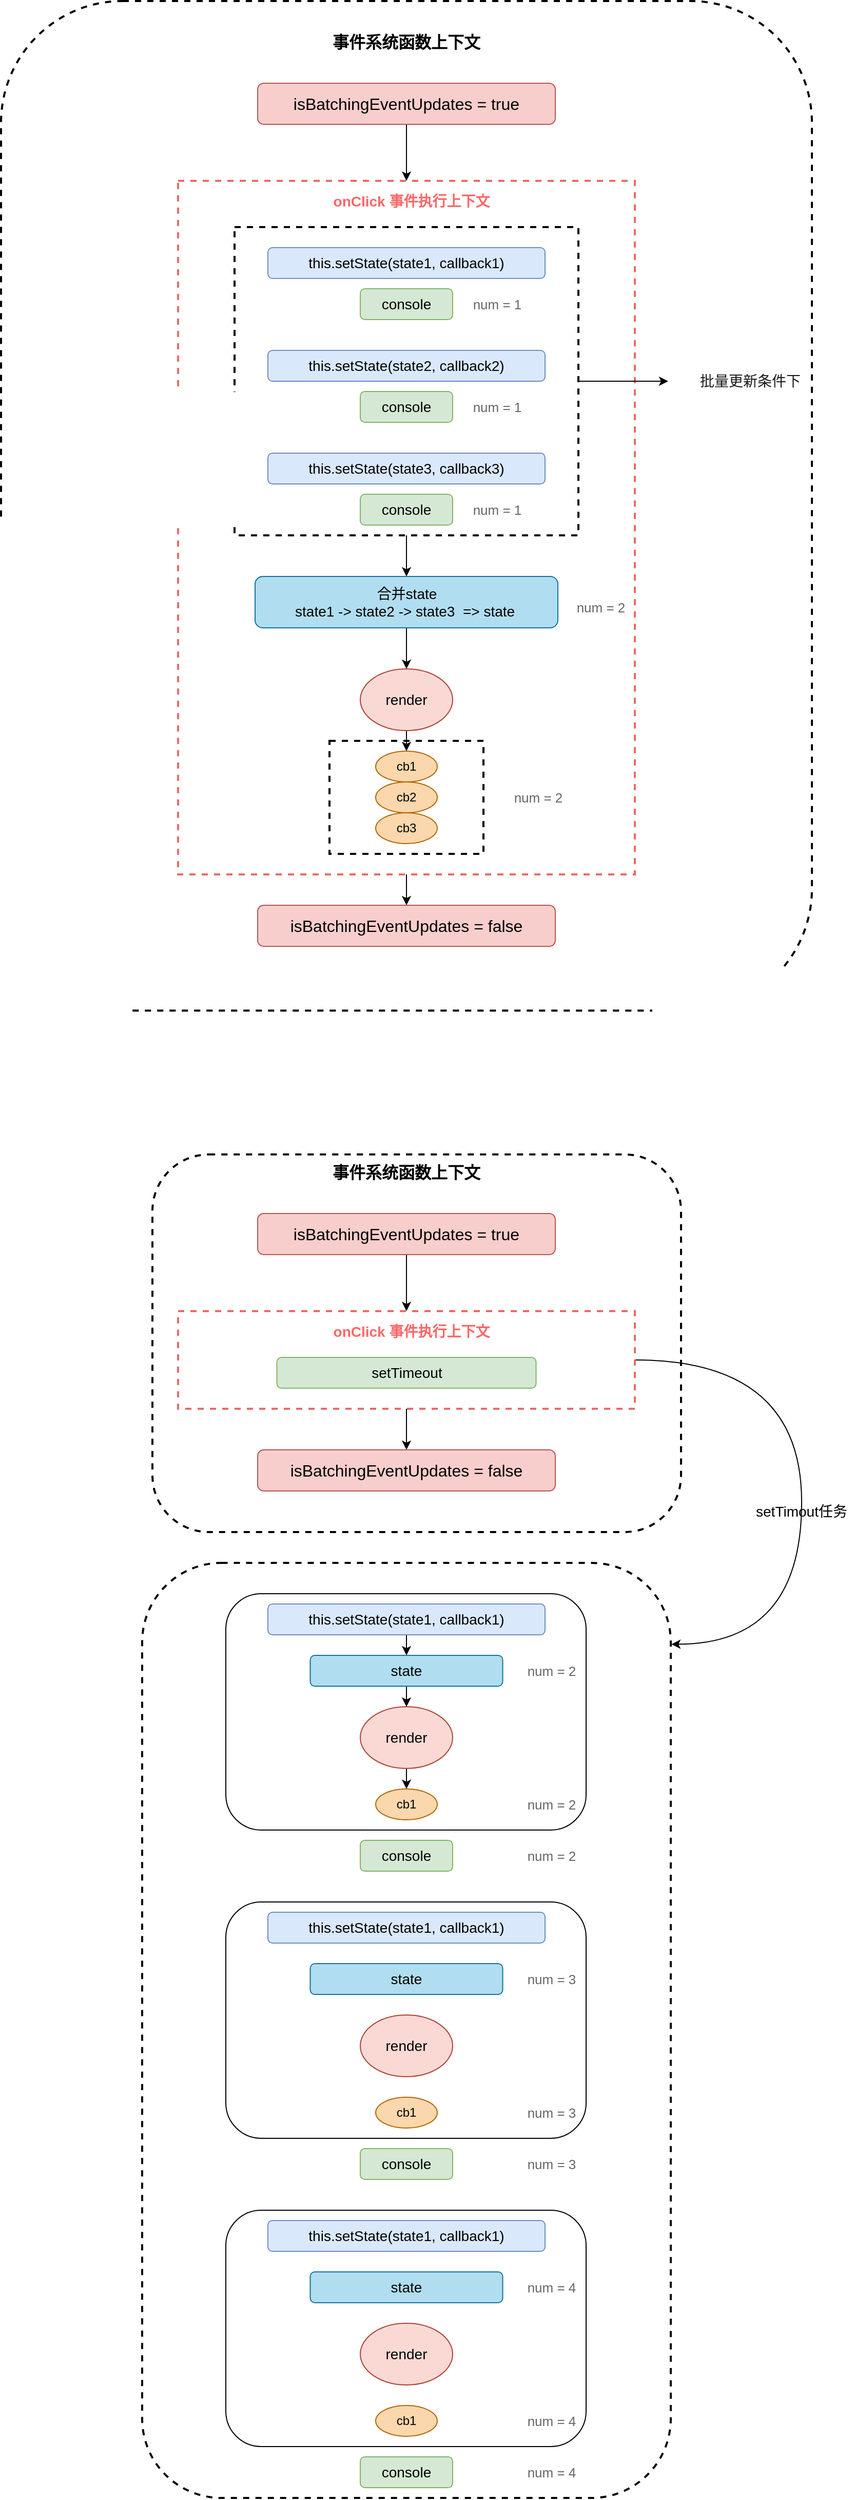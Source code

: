 <mxfile version="14.9.4" type="github">
  <diagram id="gWv8p2fRBi3BSQbaY7EZ" name="Page-1">
    <mxGraphModel dx="946" dy="527" grid="1" gridSize="10" guides="1" tooltips="1" connect="1" arrows="1" fold="1" page="1" pageScale="1" pageWidth="1654" pageHeight="2336" math="0" shadow="0">
      <root>
        <mxCell id="0" />
        <mxCell id="1" parent="0" />
        <mxCell id="49LW0W7c4GUoR5V6cft--33" value="" style="rounded=1;whiteSpace=wrap;html=1;dashed=1;fontSize=13;strokeWidth=2;fillColor=none;" vertex="1" parent="1">
          <mxGeometry x="257.5" y="1272.5" width="515" height="367.5" as="geometry" />
        </mxCell>
        <mxCell id="49LW0W7c4GUoR5V6cft--1" value="" style="rounded=1;whiteSpace=wrap;html=1;dashed=1;fontSize=13;strokeWidth=2;fillColor=none;" vertex="1" parent="1">
          <mxGeometry x="247.5" y="1670" width="515" height="910" as="geometry" />
        </mxCell>
        <mxCell id="49LW0W7c4GUoR5V6cft--41" value="" style="rounded=1;whiteSpace=wrap;html=1;fillColor=none;" vertex="1" parent="1">
          <mxGeometry x="329" y="1700" width="351" height="230" as="geometry" />
        </mxCell>
        <mxCell id="-TRdZXpyqSL2OUfW8DLA-36" value="" style="rounded=0;whiteSpace=wrap;html=1;dashed=1;fontSize=13;strokeWidth=2;fillColor=none;" parent="1" vertex="1">
          <mxGeometry x="430" y="870" width="150" height="110" as="geometry" />
        </mxCell>
        <mxCell id="49LW0W7c4GUoR5V6cft--70" style="edgeStyle=orthogonalEdgeStyle;rounded=0;orthogonalLoop=1;jettySize=auto;html=1;exitX=1;exitY=0.5;exitDx=0;exitDy=0;entryX=1.001;entryY=0.087;entryDx=0;entryDy=0;entryPerimeter=0;curved=1;" edge="1" parent="1" source="49LW0W7c4GUoR5V6cft--3" target="49LW0W7c4GUoR5V6cft--1">
          <mxGeometry relative="1" as="geometry">
            <Array as="points">
              <mxPoint x="890" y="1473" />
              <mxPoint x="890" y="1749" />
            </Array>
          </mxGeometry>
        </mxCell>
        <mxCell id="49LW0W7c4GUoR5V6cft--3" value="" style="rounded=0;whiteSpace=wrap;html=1;dashed=1;fillColor=none;strokeColor=#EA6B66;perimeterSpacing=0;strokeWidth=2;" vertex="1" parent="1">
          <mxGeometry x="282.5" y="1425" width="445" height="95" as="geometry" />
        </mxCell>
        <mxCell id="-TRdZXpyqSL2OUfW8DLA-40" value="" style="rounded=1;whiteSpace=wrap;html=1;dashed=1;fontSize=13;strokeWidth=2;fillColor=none;" parent="1" vertex="1">
          <mxGeometry x="110" y="150" width="790" height="982.5" as="geometry" />
        </mxCell>
        <mxCell id="-TRdZXpyqSL2OUfW8DLA-39" style="edgeStyle=orthogonalEdgeStyle;rounded=0;orthogonalLoop=1;jettySize=auto;html=1;exitX=0.5;exitY=1;exitDx=0;exitDy=0;entryX=0.5;entryY=0;entryDx=0;entryDy=0;fontSize=13;fontColor=#666666;" parent="1" source="-TRdZXpyqSL2OUfW8DLA-17" target="-TRdZXpyqSL2OUfW8DLA-2" edge="1">
          <mxGeometry relative="1" as="geometry" />
        </mxCell>
        <mxCell id="-TRdZXpyqSL2OUfW8DLA-17" value="" style="rounded=0;whiteSpace=wrap;html=1;dashed=1;fillColor=none;strokeColor=#EA6B66;perimeterSpacing=0;strokeWidth=2;" parent="1" vertex="1">
          <mxGeometry x="282.5" y="325" width="445" height="675" as="geometry" />
        </mxCell>
        <mxCell id="-TRdZXpyqSL2OUfW8DLA-21" value="" style="rounded=0;whiteSpace=wrap;html=1;dashed=1;fontSize=14;strokeWidth=2;fillColor=none;" parent="1" vertex="1">
          <mxGeometry x="337.5" y="370" width="335" height="300" as="geometry" />
        </mxCell>
        <mxCell id="-TRdZXpyqSL2OUfW8DLA-18" style="edgeStyle=orthogonalEdgeStyle;rounded=0;orthogonalLoop=1;jettySize=auto;html=1;exitX=0.5;exitY=1;exitDx=0;exitDy=0;entryX=0.5;entryY=0;entryDx=0;entryDy=0;" parent="1" source="-TRdZXpyqSL2OUfW8DLA-1" target="-TRdZXpyqSL2OUfW8DLA-17" edge="1">
          <mxGeometry relative="1" as="geometry" />
        </mxCell>
        <mxCell id="-TRdZXpyqSL2OUfW8DLA-1" value="&lt;font style=&quot;font-size: 16px&quot;&gt;isBatchingEventUpdates = true&lt;/font&gt;" style="rounded=1;whiteSpace=wrap;html=1;fillColor=#f8cecc;strokeColor=#b85450;" parent="1" vertex="1">
          <mxGeometry x="360" y="230" width="290" height="40" as="geometry" />
        </mxCell>
        <mxCell id="-TRdZXpyqSL2OUfW8DLA-2" value="&lt;font style=&quot;font-size: 16px&quot;&gt;isBatchingEventUpdates = false&lt;/font&gt;" style="rounded=1;whiteSpace=wrap;html=1;fillColor=#f8cecc;strokeColor=#b85450;" parent="1" vertex="1">
          <mxGeometry x="360" y="1030" width="290" height="40" as="geometry" />
        </mxCell>
        <mxCell id="-TRdZXpyqSL2OUfW8DLA-3" value="&lt;font style=&quot;font-size: 14px&quot;&gt;this.setState(state1, callback1)&lt;/font&gt;" style="rounded=1;whiteSpace=wrap;html=1;fillColor=#dae8fc;strokeColor=#6c8ebf;" parent="1" vertex="1">
          <mxGeometry x="370" y="390" width="270" height="30" as="geometry" />
        </mxCell>
        <mxCell id="-TRdZXpyqSL2OUfW8DLA-6" value="&lt;font style=&quot;font-size: 14px&quot;&gt;console&lt;/font&gt;" style="rounded=1;whiteSpace=wrap;html=1;fillColor=#d5e8d4;strokeColor=#82b366;" parent="1" vertex="1">
          <mxGeometry x="460" y="430" width="90" height="30" as="geometry" />
        </mxCell>
        <mxCell id="-TRdZXpyqSL2OUfW8DLA-7" value="&lt;font style=&quot;font-size: 14px&quot;&gt;this.setState(state2, callback2)&lt;/font&gt;" style="rounded=1;whiteSpace=wrap;html=1;fillColor=#dae8fc;strokeColor=#6c8ebf;" parent="1" vertex="1">
          <mxGeometry x="370" y="490" width="270" height="30" as="geometry" />
        </mxCell>
        <mxCell id="-TRdZXpyqSL2OUfW8DLA-8" value="&lt;font style=&quot;font-size: 14px&quot;&gt;console&lt;/font&gt;" style="rounded=1;whiteSpace=wrap;html=1;fillColor=#d5e8d4;strokeColor=#82b366;" parent="1" vertex="1">
          <mxGeometry x="460" y="530" width="90" height="30" as="geometry" />
        </mxCell>
        <mxCell id="-TRdZXpyqSL2OUfW8DLA-9" value="&lt;font style=&quot;font-size: 14px&quot;&gt;this.setState(state3, callback3)&lt;/font&gt;" style="rounded=1;whiteSpace=wrap;html=1;fillColor=#dae8fc;strokeColor=#6c8ebf;" parent="1" vertex="1">
          <mxGeometry x="370" y="590" width="270" height="30" as="geometry" />
        </mxCell>
        <mxCell id="-TRdZXpyqSL2OUfW8DLA-10" value="&lt;font style=&quot;font-size: 14px&quot;&gt;console&lt;/font&gt;" style="rounded=1;whiteSpace=wrap;html=1;fillColor=#d5e8d4;strokeColor=#82b366;" parent="1" vertex="1">
          <mxGeometry x="460" y="630" width="90" height="30" as="geometry" />
        </mxCell>
        <mxCell id="-TRdZXpyqSL2OUfW8DLA-29" style="edgeStyle=orthogonalEdgeStyle;rounded=0;orthogonalLoop=1;jettySize=auto;html=1;exitX=0.5;exitY=1;exitDx=0;exitDy=0;entryX=0.5;entryY=0;entryDx=0;entryDy=0;fontSize=14;fontColor=#1A1A1A;" parent="1" source="-TRdZXpyqSL2OUfW8DLA-11" target="-TRdZXpyqSL2OUfW8DLA-12" edge="1">
          <mxGeometry relative="1" as="geometry" />
        </mxCell>
        <mxCell id="-TRdZXpyqSL2OUfW8DLA-11" value="&lt;font style=&quot;font-size: 14px&quot;&gt;合并state&lt;br&gt;state1 -&amp;gt; state2 -&amp;gt; state3&amp;nbsp; =&amp;gt; state&amp;nbsp;&lt;/font&gt;" style="rounded=1;whiteSpace=wrap;html=1;fillColor=#b1ddf0;strokeColor=#10739e;" parent="1" vertex="1">
          <mxGeometry x="357.5" y="710" width="295" height="50" as="geometry" />
        </mxCell>
        <mxCell id="-TRdZXpyqSL2OUfW8DLA-31" style="edgeStyle=orthogonalEdgeStyle;rounded=0;orthogonalLoop=1;jettySize=auto;html=1;exitX=0.5;exitY=1;exitDx=0;exitDy=0;entryX=0.5;entryY=0;entryDx=0;entryDy=0;fontSize=14;fontColor=#1A1A1A;" parent="1" source="-TRdZXpyqSL2OUfW8DLA-12" target="-TRdZXpyqSL2OUfW8DLA-13" edge="1">
          <mxGeometry relative="1" as="geometry" />
        </mxCell>
        <mxCell id="-TRdZXpyqSL2OUfW8DLA-12" value="&lt;font style=&quot;font-size: 14px&quot;&gt;render&lt;/font&gt;" style="ellipse;whiteSpace=wrap;html=1;fillColor=#fad9d5;strokeColor=#ae4132;" parent="1" vertex="1">
          <mxGeometry x="460" y="800" width="90" height="60" as="geometry" />
        </mxCell>
        <mxCell id="-TRdZXpyqSL2OUfW8DLA-13" value="cb1" style="ellipse;whiteSpace=wrap;html=1;fillColor=#fad7ac;strokeColor=#b46504;" parent="1" vertex="1">
          <mxGeometry x="475" y="880" width="60" height="30" as="geometry" />
        </mxCell>
        <mxCell id="-TRdZXpyqSL2OUfW8DLA-14" value="cb2" style="ellipse;whiteSpace=wrap;html=1;fillColor=#fad7ac;strokeColor=#b46504;" parent="1" vertex="1">
          <mxGeometry x="475" y="910" width="60" height="30" as="geometry" />
        </mxCell>
        <mxCell id="-TRdZXpyqSL2OUfW8DLA-15" value="cb3" style="ellipse;whiteSpace=wrap;html=1;fillColor=#fad7ac;strokeColor=#b46504;" parent="1" vertex="1">
          <mxGeometry x="475" y="940" width="60" height="30" as="geometry" />
        </mxCell>
        <mxCell id="-TRdZXpyqSL2OUfW8DLA-20" value="&lt;b&gt;onClick 事件执行上下文&lt;/b&gt;" style="text;html=1;strokeColor=none;fillColor=none;align=center;verticalAlign=middle;whiteSpace=wrap;rounded=0;dashed=1;fontSize=14;fontColor=#FF6666;" parent="1" vertex="1">
          <mxGeometry x="420" y="320" width="180" height="50" as="geometry" />
        </mxCell>
        <mxCell id="-TRdZXpyqSL2OUfW8DLA-23" style="edgeStyle=orthogonalEdgeStyle;rounded=0;orthogonalLoop=1;jettySize=auto;html=1;exitX=1;exitY=0.5;exitDx=0;exitDy=0;fontSize=14;fontColor=#FF6666;" parent="1" source="-TRdZXpyqSL2OUfW8DLA-21" edge="1">
          <mxGeometry relative="1" as="geometry">
            <mxPoint x="760" y="520" as="targetPoint" />
            <Array as="points">
              <mxPoint x="760" y="520" />
            </Array>
          </mxGeometry>
        </mxCell>
        <mxCell id="-TRdZXpyqSL2OUfW8DLA-25" style="edgeStyle=orthogonalEdgeStyle;rounded=0;orthogonalLoop=1;jettySize=auto;html=1;exitX=0.5;exitY=1;exitDx=0;exitDy=0;entryX=0.5;entryY=0;entryDx=0;entryDy=0;fontSize=14;fontColor=#1A1A1A;" parent="1" source="-TRdZXpyqSL2OUfW8DLA-21" target="-TRdZXpyqSL2OUfW8DLA-11" edge="1">
          <mxGeometry relative="1" as="geometry" />
        </mxCell>
        <mxCell id="-TRdZXpyqSL2OUfW8DLA-24" value="批量更新条件下" style="text;html=1;strokeColor=none;fillColor=none;align=center;verticalAlign=middle;whiteSpace=wrap;rounded=0;dashed=1;fontSize=14;fontColor=#1A1A1A;" parent="1" vertex="1">
          <mxGeometry x="790" y="505" width="100" height="30" as="geometry" />
        </mxCell>
        <mxCell id="-TRdZXpyqSL2OUfW8DLA-32" value="num = 2" style="text;html=1;strokeColor=none;fillColor=none;align=center;verticalAlign=middle;whiteSpace=wrap;rounded=0;dashed=1;fontSize=13;fontColor=#666666;" parent="1" vertex="1">
          <mxGeometry x="660.5" y="730" width="67" height="20" as="geometry" />
        </mxCell>
        <mxCell id="-TRdZXpyqSL2OUfW8DLA-33" value="num = 1" style="text;html=1;strokeColor=none;fillColor=none;align=center;verticalAlign=middle;whiteSpace=wrap;rounded=0;dashed=1;fontSize=13;fontColor=#666666;" parent="1" vertex="1">
          <mxGeometry x="560" y="635" width="67" height="20" as="geometry" />
        </mxCell>
        <mxCell id="-TRdZXpyqSL2OUfW8DLA-34" value="num = 1" style="text;html=1;strokeColor=none;fillColor=none;align=center;verticalAlign=middle;whiteSpace=wrap;rounded=0;dashed=1;fontSize=13;fontColor=#666666;" parent="1" vertex="1">
          <mxGeometry x="560" y="535" width="67" height="20" as="geometry" />
        </mxCell>
        <mxCell id="-TRdZXpyqSL2OUfW8DLA-35" value="num = 1" style="text;html=1;strokeColor=none;fillColor=none;align=center;verticalAlign=middle;whiteSpace=wrap;rounded=0;dashed=1;fontSize=13;fontColor=#666666;" parent="1" vertex="1">
          <mxGeometry x="560" y="435" width="67" height="20" as="geometry" />
        </mxCell>
        <mxCell id="-TRdZXpyqSL2OUfW8DLA-37" value="num = 2" style="text;html=1;strokeColor=none;fillColor=none;align=center;verticalAlign=middle;whiteSpace=wrap;rounded=0;dashed=1;fontSize=13;fontColor=#666666;" parent="1" vertex="1">
          <mxGeometry x="600" y="915" width="67" height="20" as="geometry" />
        </mxCell>
        <mxCell id="-TRdZXpyqSL2OUfW8DLA-41" value="&lt;font style=&quot;font-size: 16px;&quot; color=&quot;#000000&quot;&gt;事件系统函数上下文&lt;/font&gt;" style="text;html=1;strokeColor=none;fillColor=none;align=center;verticalAlign=middle;whiteSpace=wrap;rounded=0;dashed=1;fontSize=16;fontColor=#666666;fontStyle=1" parent="1" vertex="1">
          <mxGeometry x="425" y="170" width="160" height="40" as="geometry" />
        </mxCell>
        <mxCell id="49LW0W7c4GUoR5V6cft--2" style="edgeStyle=orthogonalEdgeStyle;rounded=0;orthogonalLoop=1;jettySize=auto;html=1;exitX=0.5;exitY=1;exitDx=0;exitDy=0;entryX=0.5;entryY=0;entryDx=0;entryDy=0;fontSize=13;fontColor=#666666;" edge="1" parent="1" source="49LW0W7c4GUoR5V6cft--3" target="49LW0W7c4GUoR5V6cft--7">
          <mxGeometry relative="1" as="geometry" />
        </mxCell>
        <mxCell id="49LW0W7c4GUoR5V6cft--5" style="edgeStyle=orthogonalEdgeStyle;rounded=0;orthogonalLoop=1;jettySize=auto;html=1;exitX=0.5;exitY=1;exitDx=0;exitDy=0;entryX=0.5;entryY=0;entryDx=0;entryDy=0;" edge="1" parent="1" source="49LW0W7c4GUoR5V6cft--6" target="49LW0W7c4GUoR5V6cft--3">
          <mxGeometry relative="1" as="geometry" />
        </mxCell>
        <mxCell id="49LW0W7c4GUoR5V6cft--6" value="&lt;font style=&quot;font-size: 16px&quot;&gt;isBatchingEventUpdates = true&lt;/font&gt;" style="rounded=1;whiteSpace=wrap;html=1;fillColor=#f8cecc;strokeColor=#b85450;" vertex="1" parent="1">
          <mxGeometry x="360" y="1330" width="290" height="40" as="geometry" />
        </mxCell>
        <mxCell id="49LW0W7c4GUoR5V6cft--7" value="&lt;font style=&quot;font-size: 16px&quot;&gt;isBatchingEventUpdates = false&lt;/font&gt;" style="rounded=1;whiteSpace=wrap;html=1;fillColor=#f8cecc;strokeColor=#b85450;" vertex="1" parent="1">
          <mxGeometry x="360" y="1560" width="290" height="40" as="geometry" />
        </mxCell>
        <mxCell id="49LW0W7c4GUoR5V6cft--21" value="&lt;b&gt;onClick 事件执行上下文&lt;/b&gt;" style="text;html=1;strokeColor=none;fillColor=none;align=center;verticalAlign=middle;whiteSpace=wrap;rounded=0;dashed=1;fontSize=14;fontColor=#FF6666;" vertex="1" parent="1">
          <mxGeometry x="420" y="1420" width="180" height="50" as="geometry" />
        </mxCell>
        <mxCell id="49LW0W7c4GUoR5V6cft--31" value="&lt;font style=&quot;font-size: 16px;&quot; color=&quot;#000000&quot;&gt;事件系统函数上下文&lt;/font&gt;" style="text;html=1;strokeColor=none;fillColor=none;align=center;verticalAlign=middle;whiteSpace=wrap;rounded=0;dashed=1;fontSize=16;fontColor=#666666;fontStyle=1" vertex="1" parent="1">
          <mxGeometry x="425" y="1270" width="160" height="40" as="geometry" />
        </mxCell>
        <mxCell id="49LW0W7c4GUoR5V6cft--32" value="&lt;font style=&quot;font-size: 14px&quot;&gt;setTimeout&lt;/font&gt;" style="rounded=1;whiteSpace=wrap;html=1;fillColor=#d5e8d4;strokeColor=#82b366;" vertex="1" parent="1">
          <mxGeometry x="378.75" y="1470" width="252.5" height="30" as="geometry" />
        </mxCell>
        <mxCell id="49LW0W7c4GUoR5V6cft--38" style="edgeStyle=orthogonalEdgeStyle;rounded=0;orthogonalLoop=1;jettySize=auto;html=1;exitX=0.5;exitY=1;exitDx=0;exitDy=0;entryX=0.5;entryY=0;entryDx=0;entryDy=0;" edge="1" parent="1" source="49LW0W7c4GUoR5V6cft--34" target="49LW0W7c4GUoR5V6cft--36">
          <mxGeometry relative="1" as="geometry" />
        </mxCell>
        <mxCell id="49LW0W7c4GUoR5V6cft--34" value="&lt;font style=&quot;font-size: 14px&quot;&gt;this.setState(state1, callback1)&lt;/font&gt;" style="rounded=1;whiteSpace=wrap;html=1;fillColor=#dae8fc;strokeColor=#6c8ebf;" vertex="1" parent="1">
          <mxGeometry x="370" y="1710" width="270" height="30" as="geometry" />
        </mxCell>
        <mxCell id="49LW0W7c4GUoR5V6cft--40" style="edgeStyle=orthogonalEdgeStyle;rounded=0;orthogonalLoop=1;jettySize=auto;html=1;exitX=0.5;exitY=1;exitDx=0;exitDy=0;entryX=0.5;entryY=0;entryDx=0;entryDy=0;" edge="1" parent="1" source="49LW0W7c4GUoR5V6cft--35" target="49LW0W7c4GUoR5V6cft--37">
          <mxGeometry relative="1" as="geometry" />
        </mxCell>
        <mxCell id="49LW0W7c4GUoR5V6cft--35" value="&lt;font style=&quot;font-size: 14px&quot;&gt;render&lt;/font&gt;" style="ellipse;whiteSpace=wrap;html=1;fillColor=#fad9d5;strokeColor=#ae4132;" vertex="1" parent="1">
          <mxGeometry x="460" y="1810" width="90" height="60" as="geometry" />
        </mxCell>
        <mxCell id="49LW0W7c4GUoR5V6cft--39" style="edgeStyle=orthogonalEdgeStyle;rounded=0;orthogonalLoop=1;jettySize=auto;html=1;exitX=0.5;exitY=1;exitDx=0;exitDy=0;entryX=0.5;entryY=0;entryDx=0;entryDy=0;" edge="1" parent="1" source="49LW0W7c4GUoR5V6cft--36" target="49LW0W7c4GUoR5V6cft--35">
          <mxGeometry relative="1" as="geometry" />
        </mxCell>
        <mxCell id="49LW0W7c4GUoR5V6cft--36" value="&lt;font style=&quot;font-size: 14px&quot;&gt;&amp;nbsp;state&amp;nbsp;&lt;/font&gt;" style="rounded=1;whiteSpace=wrap;html=1;fillColor=#b1ddf0;strokeColor=#10739e;" vertex="1" parent="1">
          <mxGeometry x="411.25" y="1760" width="187.5" height="30" as="geometry" />
        </mxCell>
        <mxCell id="49LW0W7c4GUoR5V6cft--37" value="cb1" style="ellipse;whiteSpace=wrap;html=1;fillColor=#fad7ac;strokeColor=#b46504;" vertex="1" parent="1">
          <mxGeometry x="475" y="1890" width="60" height="30" as="geometry" />
        </mxCell>
        <mxCell id="49LW0W7c4GUoR5V6cft--42" value="&lt;font style=&quot;font-size: 14px&quot;&gt;console&lt;/font&gt;" style="rounded=1;whiteSpace=wrap;html=1;fillColor=#d5e8d4;strokeColor=#82b366;" vertex="1" parent="1">
          <mxGeometry x="460" y="1940" width="90" height="30" as="geometry" />
        </mxCell>
        <mxCell id="49LW0W7c4GUoR5V6cft--43" value="num = 2" style="text;html=1;strokeColor=none;fillColor=none;align=center;verticalAlign=middle;whiteSpace=wrap;rounded=0;dashed=1;fontSize=13;fontColor=#666666;" vertex="1" parent="1">
          <mxGeometry x="613" y="1765" width="67" height="20" as="geometry" />
        </mxCell>
        <mxCell id="49LW0W7c4GUoR5V6cft--44" value="num = 2" style="text;html=1;strokeColor=none;fillColor=none;align=center;verticalAlign=middle;whiteSpace=wrap;rounded=0;dashed=1;fontSize=13;fontColor=#666666;" vertex="1" parent="1">
          <mxGeometry x="613" y="1895" width="67" height="20" as="geometry" />
        </mxCell>
        <mxCell id="49LW0W7c4GUoR5V6cft--45" value="num = 2" style="text;html=1;strokeColor=none;fillColor=none;align=center;verticalAlign=middle;whiteSpace=wrap;rounded=0;dashed=1;fontSize=13;fontColor=#666666;" vertex="1" parent="1">
          <mxGeometry x="613" y="1945" width="67" height="20" as="geometry" />
        </mxCell>
        <mxCell id="49LW0W7c4GUoR5V6cft--51" value="" style="rounded=1;whiteSpace=wrap;html=1;fillColor=none;" vertex="1" parent="1">
          <mxGeometry x="329" y="2000" width="351" height="230" as="geometry" />
        </mxCell>
        <mxCell id="49LW0W7c4GUoR5V6cft--52" value="&lt;font style=&quot;font-size: 14px&quot;&gt;this.setState(state1, callback1)&lt;/font&gt;" style="rounded=1;whiteSpace=wrap;html=1;fillColor=#dae8fc;strokeColor=#6c8ebf;" vertex="1" parent="1">
          <mxGeometry x="370" y="2010" width="270" height="30" as="geometry" />
        </mxCell>
        <mxCell id="49LW0W7c4GUoR5V6cft--53" value="&lt;font style=&quot;font-size: 14px&quot;&gt;render&lt;/font&gt;" style="ellipse;whiteSpace=wrap;html=1;fillColor=#fad9d5;strokeColor=#ae4132;" vertex="1" parent="1">
          <mxGeometry x="460" y="2110" width="90" height="60" as="geometry" />
        </mxCell>
        <mxCell id="49LW0W7c4GUoR5V6cft--54" value="&lt;font style=&quot;font-size: 14px&quot;&gt;&amp;nbsp;state&amp;nbsp;&lt;/font&gt;" style="rounded=1;whiteSpace=wrap;html=1;fillColor=#b1ddf0;strokeColor=#10739e;" vertex="1" parent="1">
          <mxGeometry x="411.25" y="2060" width="187.5" height="30" as="geometry" />
        </mxCell>
        <mxCell id="49LW0W7c4GUoR5V6cft--55" value="cb1" style="ellipse;whiteSpace=wrap;html=1;fillColor=#fad7ac;strokeColor=#b46504;" vertex="1" parent="1">
          <mxGeometry x="475" y="2190" width="60" height="30" as="geometry" />
        </mxCell>
        <mxCell id="49LW0W7c4GUoR5V6cft--56" value="&lt;font style=&quot;font-size: 14px&quot;&gt;console&lt;/font&gt;" style="rounded=1;whiteSpace=wrap;html=1;fillColor=#d5e8d4;strokeColor=#82b366;" vertex="1" parent="1">
          <mxGeometry x="460" y="2240" width="90" height="30" as="geometry" />
        </mxCell>
        <mxCell id="49LW0W7c4GUoR5V6cft--57" value="num = 3" style="text;html=1;strokeColor=none;fillColor=none;align=center;verticalAlign=middle;whiteSpace=wrap;rounded=0;dashed=1;fontSize=13;fontColor=#666666;" vertex="1" parent="1">
          <mxGeometry x="613" y="2065" width="67" height="20" as="geometry" />
        </mxCell>
        <mxCell id="49LW0W7c4GUoR5V6cft--58" value="num = 3" style="text;html=1;strokeColor=none;fillColor=none;align=center;verticalAlign=middle;whiteSpace=wrap;rounded=0;dashed=1;fontSize=13;fontColor=#666666;" vertex="1" parent="1">
          <mxGeometry x="613" y="2195" width="67" height="20" as="geometry" />
        </mxCell>
        <mxCell id="49LW0W7c4GUoR5V6cft--59" value="num = 3" style="text;html=1;strokeColor=none;fillColor=none;align=center;verticalAlign=middle;whiteSpace=wrap;rounded=0;dashed=1;fontSize=13;fontColor=#666666;" vertex="1" parent="1">
          <mxGeometry x="613" y="2245" width="67" height="20" as="geometry" />
        </mxCell>
        <mxCell id="49LW0W7c4GUoR5V6cft--60" value="" style="rounded=1;whiteSpace=wrap;html=1;fillColor=none;" vertex="1" parent="1">
          <mxGeometry x="329" y="2300" width="351" height="230" as="geometry" />
        </mxCell>
        <mxCell id="49LW0W7c4GUoR5V6cft--61" value="&lt;font style=&quot;font-size: 14px&quot;&gt;this.setState(state1, callback1)&lt;/font&gt;" style="rounded=1;whiteSpace=wrap;html=1;fillColor=#dae8fc;strokeColor=#6c8ebf;" vertex="1" parent="1">
          <mxGeometry x="370" y="2310" width="270" height="30" as="geometry" />
        </mxCell>
        <mxCell id="49LW0W7c4GUoR5V6cft--62" value="&lt;font style=&quot;font-size: 14px&quot;&gt;render&lt;/font&gt;" style="ellipse;whiteSpace=wrap;html=1;fillColor=#fad9d5;strokeColor=#ae4132;" vertex="1" parent="1">
          <mxGeometry x="460" y="2410" width="90" height="60" as="geometry" />
        </mxCell>
        <mxCell id="49LW0W7c4GUoR5V6cft--63" value="&lt;font style=&quot;font-size: 14px&quot;&gt;&amp;nbsp;state&amp;nbsp;&lt;/font&gt;" style="rounded=1;whiteSpace=wrap;html=1;fillColor=#b1ddf0;strokeColor=#10739e;" vertex="1" parent="1">
          <mxGeometry x="411.25" y="2360" width="187.5" height="30" as="geometry" />
        </mxCell>
        <mxCell id="49LW0W7c4GUoR5V6cft--64" value="cb1" style="ellipse;whiteSpace=wrap;html=1;fillColor=#fad7ac;strokeColor=#b46504;" vertex="1" parent="1">
          <mxGeometry x="475" y="2490" width="60" height="30" as="geometry" />
        </mxCell>
        <mxCell id="49LW0W7c4GUoR5V6cft--65" value="&lt;font style=&quot;font-size: 14px&quot;&gt;console&lt;/font&gt;" style="rounded=1;whiteSpace=wrap;html=1;fillColor=#d5e8d4;strokeColor=#82b366;" vertex="1" parent="1">
          <mxGeometry x="460" y="2540" width="90" height="30" as="geometry" />
        </mxCell>
        <mxCell id="49LW0W7c4GUoR5V6cft--66" value="num = 4" style="text;html=1;strokeColor=none;fillColor=none;align=center;verticalAlign=middle;whiteSpace=wrap;rounded=0;dashed=1;fontSize=13;fontColor=#666666;" vertex="1" parent="1">
          <mxGeometry x="613" y="2365" width="67" height="20" as="geometry" />
        </mxCell>
        <mxCell id="49LW0W7c4GUoR5V6cft--67" value="num = 4" style="text;html=1;strokeColor=none;fillColor=none;align=center;verticalAlign=middle;whiteSpace=wrap;rounded=0;dashed=1;fontSize=13;fontColor=#666666;" vertex="1" parent="1">
          <mxGeometry x="613" y="2495" width="67" height="20" as="geometry" />
        </mxCell>
        <mxCell id="49LW0W7c4GUoR5V6cft--68" value="num = 4" style="text;html=1;strokeColor=none;fillColor=none;align=center;verticalAlign=middle;whiteSpace=wrap;rounded=0;dashed=1;fontSize=13;fontColor=#666666;" vertex="1" parent="1">
          <mxGeometry x="613" y="2545" width="67" height="20" as="geometry" />
        </mxCell>
        <mxCell id="49LW0W7c4GUoR5V6cft--71" value="setTimout任务" style="text;html=1;strokeColor=none;fillColor=none;align=center;verticalAlign=middle;whiteSpace=wrap;rounded=0;fontSize=14;" vertex="1" parent="1">
          <mxGeometry x="840" y="1610" width="100" height="20" as="geometry" />
        </mxCell>
      </root>
    </mxGraphModel>
  </diagram>
</mxfile>
